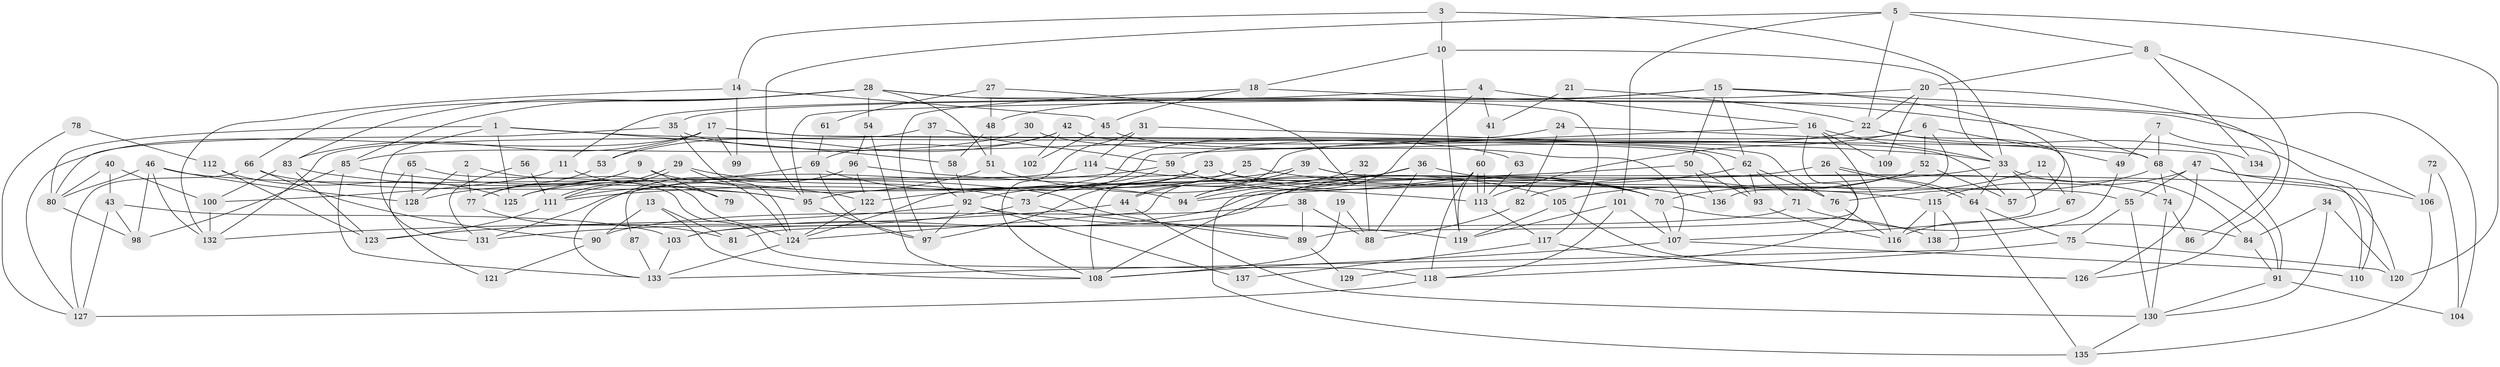 // Generated by graph-tools (version 1.1) at 2025/50/03/09/25 04:50:03]
// undirected, 138 vertices, 276 edges
graph export_dot {
graph [start="1"]
  node [color=gray90,style=filled];
  1;
  2;
  3;
  4;
  5;
  6;
  7;
  8;
  9;
  10;
  11;
  12;
  13;
  14;
  15;
  16;
  17;
  18;
  19;
  20;
  21;
  22;
  23;
  24;
  25;
  26;
  27;
  28;
  29;
  30;
  31;
  32;
  33;
  34;
  35;
  36;
  37;
  38;
  39;
  40;
  41;
  42;
  43;
  44;
  45;
  46;
  47;
  48;
  49;
  50;
  51;
  52;
  53;
  54;
  55;
  56;
  57;
  58;
  59;
  60;
  61;
  62;
  63;
  64;
  65;
  66;
  67;
  68;
  69;
  70;
  71;
  72;
  73;
  74;
  75;
  76;
  77;
  78;
  79;
  80;
  81;
  82;
  83;
  84;
  85;
  86;
  87;
  88;
  89;
  90;
  91;
  92;
  93;
  94;
  95;
  96;
  97;
  98;
  99;
  100;
  101;
  102;
  103;
  104;
  105;
  106;
  107;
  108;
  109;
  110;
  111;
  112;
  113;
  114;
  115;
  116;
  117;
  118;
  119;
  120;
  121;
  122;
  123;
  124;
  125;
  126;
  127;
  128;
  129;
  130;
  131;
  132;
  133;
  134;
  135;
  136;
  137;
  138;
  1 -- 131;
  1 -- 80;
  1 -- 33;
  1 -- 58;
  1 -- 125;
  2 -- 128;
  2 -- 124;
  2 -- 77;
  3 -- 33;
  3 -- 10;
  3 -- 14;
  4 -- 16;
  4 -- 135;
  4 -- 11;
  4 -- 41;
  5 -- 101;
  5 -- 95;
  5 -- 8;
  5 -- 22;
  5 -- 120;
  6 -- 113;
  6 -- 44;
  6 -- 49;
  6 -- 52;
  6 -- 136;
  7 -- 68;
  7 -- 49;
  7 -- 110;
  8 -- 20;
  8 -- 126;
  8 -- 134;
  9 -- 70;
  9 -- 77;
  9 -- 79;
  9 -- 128;
  10 -- 18;
  10 -- 33;
  10 -- 119;
  11 -- 100;
  11 -- 79;
  12 -- 67;
  12 -- 70;
  13 -- 108;
  13 -- 90;
  13 -- 81;
  14 -- 132;
  14 -- 45;
  14 -- 99;
  15 -- 50;
  15 -- 48;
  15 -- 35;
  15 -- 57;
  15 -- 62;
  15 -- 104;
  16 -- 116;
  16 -- 33;
  16 -- 109;
  16 -- 124;
  16 -- 129;
  17 -- 83;
  17 -- 127;
  17 -- 53;
  17 -- 91;
  17 -- 93;
  17 -- 99;
  18 -- 97;
  18 -- 45;
  18 -- 68;
  19 -- 88;
  19 -- 108;
  20 -- 95;
  20 -- 22;
  20 -- 86;
  20 -- 109;
  21 -- 41;
  21 -- 22;
  22 -- 59;
  22 -- 67;
  22 -- 134;
  23 -- 97;
  23 -- 73;
  23 -- 55;
  23 -- 70;
  23 -- 87;
  24 -- 95;
  24 -- 68;
  24 -- 82;
  25 -- 136;
  25 -- 92;
  25 -- 108;
  26 -- 64;
  26 -- 64;
  26 -- 103;
  26 -- 89;
  27 -- 94;
  27 -- 48;
  27 -- 61;
  28 -- 106;
  28 -- 83;
  28 -- 51;
  28 -- 54;
  28 -- 66;
  28 -- 85;
  28 -- 117;
  29 -- 124;
  29 -- 111;
  29 -- 111;
  29 -- 73;
  30 -- 85;
  30 -- 107;
  31 -- 108;
  31 -- 114;
  31 -- 76;
  32 -- 94;
  32 -- 88;
  33 -- 64;
  33 -- 84;
  33 -- 94;
  33 -- 107;
  34 -- 120;
  34 -- 84;
  34 -- 130;
  35 -- 124;
  35 -- 63;
  35 -- 80;
  36 -- 108;
  36 -- 70;
  36 -- 88;
  36 -- 94;
  37 -- 132;
  37 -- 59;
  37 -- 92;
  38 -- 88;
  38 -- 89;
  38 -- 90;
  39 -- 74;
  39 -- 111;
  39 -- 44;
  39 -- 120;
  39 -- 124;
  40 -- 43;
  40 -- 80;
  40 -- 100;
  41 -- 60;
  42 -- 53;
  42 -- 69;
  42 -- 57;
  42 -- 102;
  43 -- 98;
  43 -- 103;
  43 -- 127;
  44 -- 130;
  44 -- 132;
  45 -- 62;
  45 -- 102;
  46 -- 80;
  46 -- 132;
  46 -- 89;
  46 -- 98;
  46 -- 128;
  47 -- 110;
  47 -- 55;
  47 -- 106;
  47 -- 115;
  47 -- 126;
  48 -- 58;
  48 -- 51;
  49 -- 138;
  50 -- 93;
  50 -- 122;
  50 -- 136;
  51 -- 105;
  51 -- 111;
  52 -- 57;
  52 -- 82;
  52 -- 105;
  53 -- 77;
  54 -- 108;
  54 -- 96;
  55 -- 130;
  55 -- 75;
  56 -- 111;
  56 -- 131;
  58 -- 92;
  59 -- 70;
  59 -- 73;
  59 -- 131;
  60 -- 119;
  60 -- 113;
  60 -- 113;
  60 -- 118;
  61 -- 69;
  62 -- 93;
  62 -- 71;
  62 -- 76;
  62 -- 103;
  63 -- 113;
  64 -- 75;
  64 -- 135;
  65 -- 118;
  65 -- 128;
  65 -- 121;
  66 -- 127;
  66 -- 90;
  66 -- 95;
  67 -- 116;
  68 -- 76;
  68 -- 74;
  68 -- 91;
  69 -- 97;
  69 -- 94;
  69 -- 125;
  70 -- 107;
  70 -- 138;
  71 -- 84;
  71 -- 81;
  72 -- 106;
  72 -- 104;
  73 -- 89;
  73 -- 131;
  74 -- 130;
  74 -- 86;
  75 -- 120;
  75 -- 118;
  76 -- 116;
  77 -- 81;
  78 -- 127;
  78 -- 112;
  80 -- 98;
  82 -- 88;
  83 -- 122;
  83 -- 123;
  83 -- 100;
  84 -- 91;
  85 -- 133;
  85 -- 95;
  85 -- 98;
  87 -- 133;
  89 -- 129;
  90 -- 121;
  91 -- 104;
  91 -- 130;
  92 -- 119;
  92 -- 97;
  92 -- 123;
  92 -- 137;
  93 -- 116;
  95 -- 97;
  96 -- 113;
  96 -- 122;
  96 -- 133;
  100 -- 132;
  101 -- 119;
  101 -- 118;
  101 -- 107;
  103 -- 133;
  105 -- 126;
  105 -- 119;
  106 -- 135;
  107 -- 108;
  107 -- 110;
  111 -- 123;
  112 -- 123;
  112 -- 125;
  113 -- 117;
  114 -- 125;
  114 -- 115;
  115 -- 133;
  115 -- 116;
  115 -- 138;
  117 -- 126;
  117 -- 137;
  118 -- 127;
  122 -- 124;
  124 -- 133;
  130 -- 135;
}

